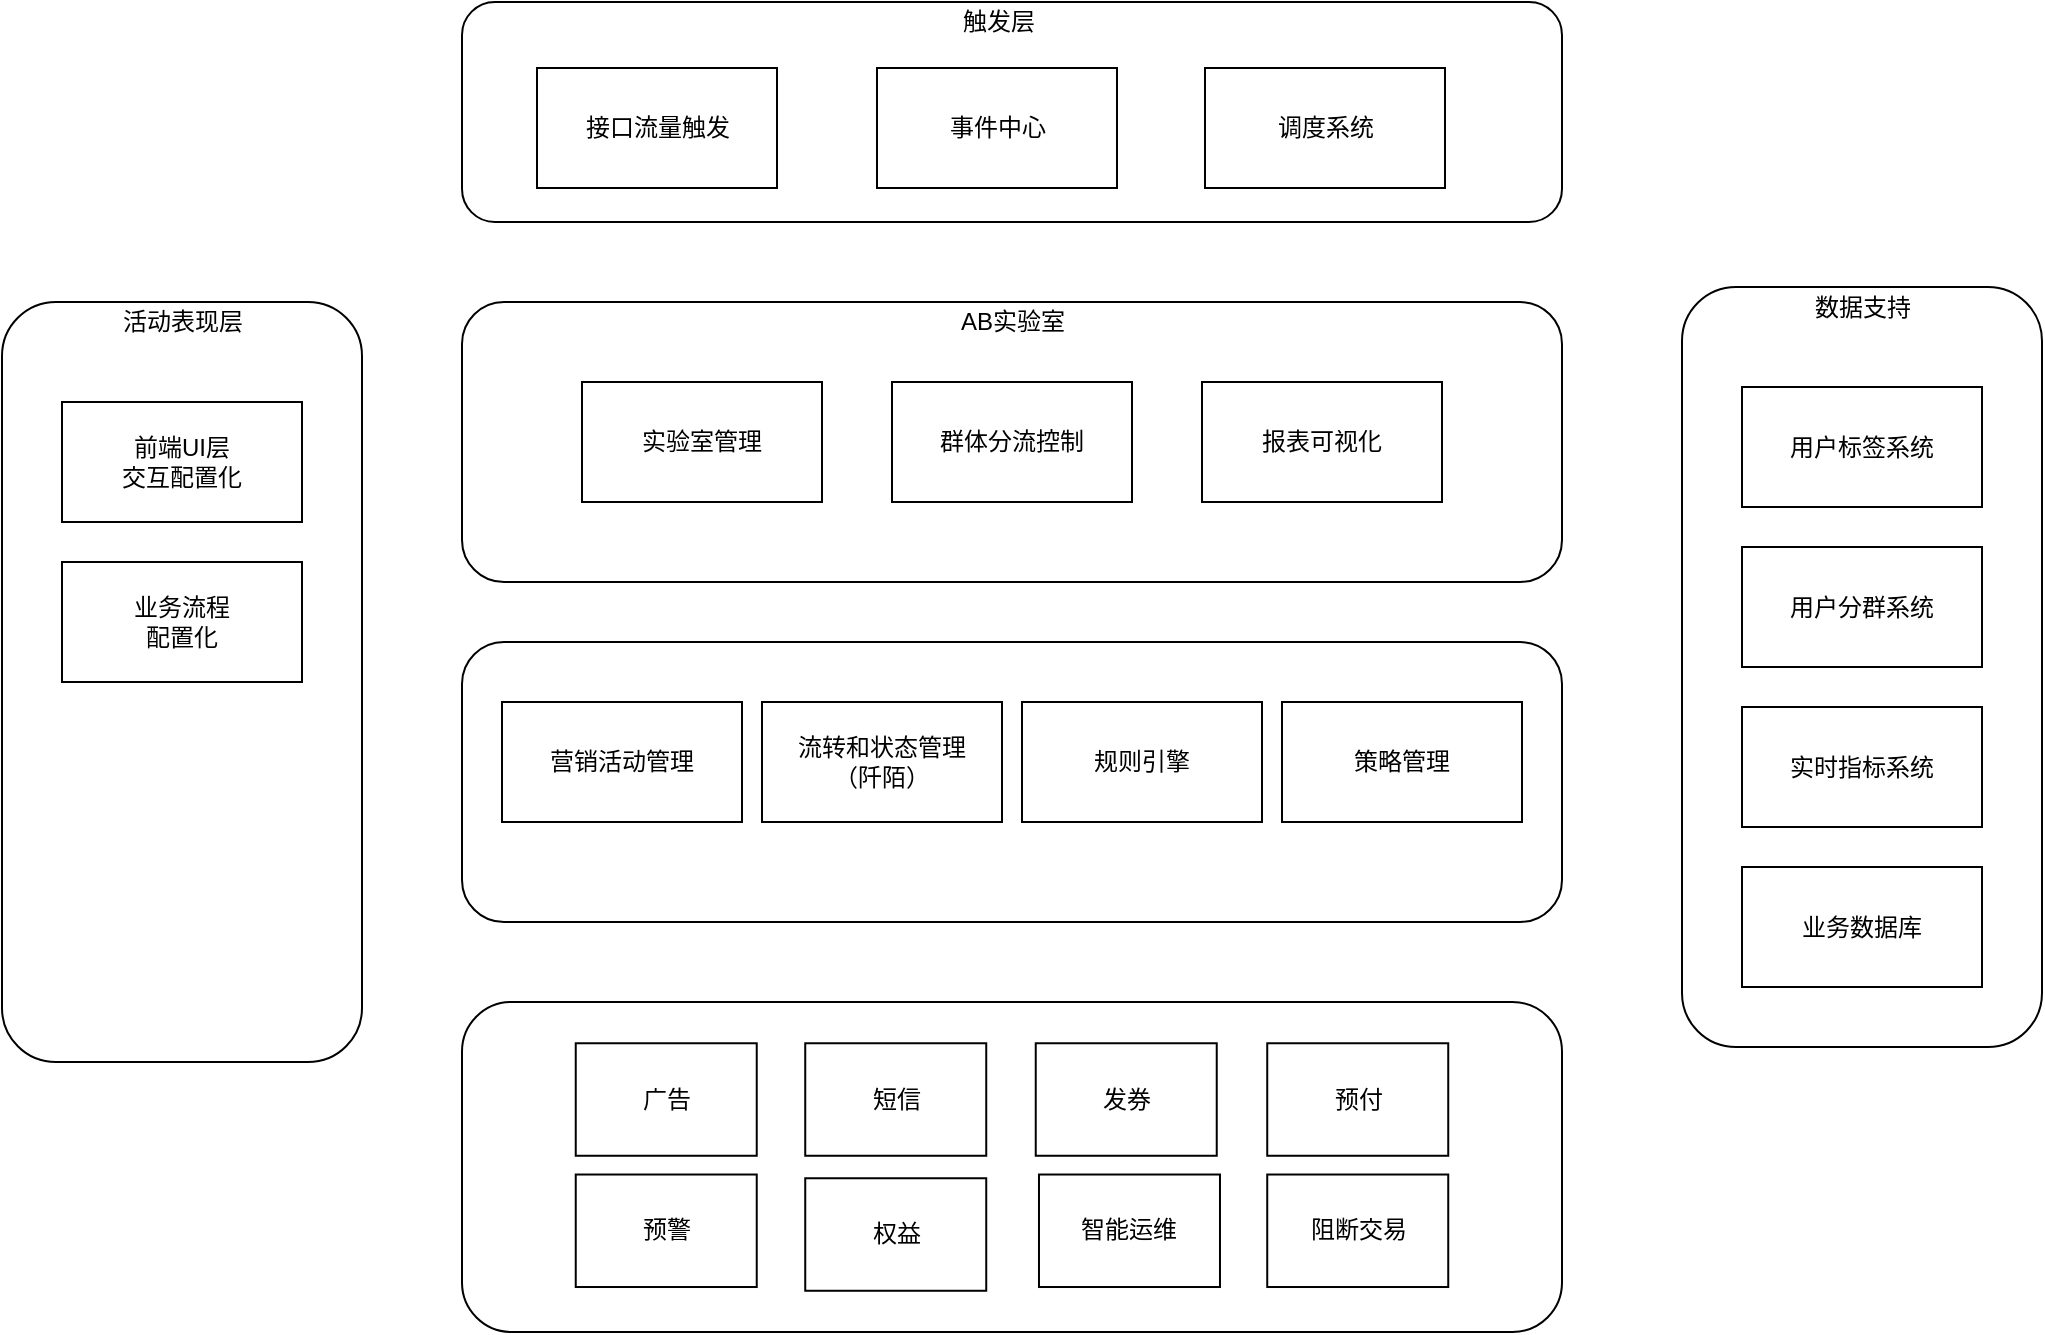 <mxfile version="16.5.5" type="github">
  <diagram id="RmFsYLsExDQatSAV30NK" name="第 1 页">
    <mxGraphModel dx="2133" dy="712" grid="1" gridSize="10" guides="1" tooltips="1" connect="1" arrows="1" fold="1" page="1" pageScale="1" pageWidth="827" pageHeight="1169" math="0" shadow="0">
      <root>
        <mxCell id="0" />
        <mxCell id="1" parent="0" />
        <mxCell id="bcmtBXyTn41cGkJ8xuMt-34" value="" style="rounded=1;whiteSpace=wrap;html=1;" vertex="1" parent="1">
          <mxGeometry x="-140" y="210" width="180" height="380" as="geometry" />
        </mxCell>
        <mxCell id="bcmtBXyTn41cGkJ8xuMt-28" value="" style="rounded=1;whiteSpace=wrap;html=1;" vertex="1" parent="1">
          <mxGeometry x="90" y="210" width="550" height="140" as="geometry" />
        </mxCell>
        <mxCell id="bcmtBXyTn41cGkJ8xuMt-22" value="" style="rounded=1;whiteSpace=wrap;html=1;" vertex="1" parent="1">
          <mxGeometry x="700" y="202.5" width="180" height="380" as="geometry" />
        </mxCell>
        <mxCell id="bcmtBXyTn41cGkJ8xuMt-17" value="" style="rounded=1;whiteSpace=wrap;html=1;" vertex="1" parent="1">
          <mxGeometry x="90" y="60" width="550" height="110" as="geometry" />
        </mxCell>
        <mxCell id="bcmtBXyTn41cGkJ8xuMt-16" value="" style="rounded=1;whiteSpace=wrap;html=1;" vertex="1" parent="1">
          <mxGeometry x="90" y="380" width="550" height="140" as="geometry" />
        </mxCell>
        <mxCell id="bcmtBXyTn41cGkJ8xuMt-1" value="事件中心" style="rounded=0;whiteSpace=wrap;html=1;" vertex="1" parent="1">
          <mxGeometry x="297.5" y="93" width="120" height="60" as="geometry" />
        </mxCell>
        <mxCell id="bcmtBXyTn41cGkJ8xuMt-2" value="调度系统" style="rounded=0;whiteSpace=wrap;html=1;" vertex="1" parent="1">
          <mxGeometry x="461.5" y="93" width="120" height="60" as="geometry" />
        </mxCell>
        <mxCell id="bcmtBXyTn41cGkJ8xuMt-3" value="规则引擎" style="rounded=0;whiteSpace=wrap;html=1;" vertex="1" parent="1">
          <mxGeometry x="370" y="410" width="120" height="60" as="geometry" />
        </mxCell>
        <mxCell id="bcmtBXyTn41cGkJ8xuMt-7" value="实验室管理" style="rounded=0;whiteSpace=wrap;html=1;" vertex="1" parent="1">
          <mxGeometry x="150" y="250" width="120" height="60" as="geometry" />
        </mxCell>
        <mxCell id="bcmtBXyTn41cGkJ8xuMt-9" value="流转和状态管理&lt;br&gt;（阡陌）" style="rounded=0;whiteSpace=wrap;html=1;" vertex="1" parent="1">
          <mxGeometry x="240" y="410" width="120" height="60" as="geometry" />
        </mxCell>
        <mxCell id="bcmtBXyTn41cGkJ8xuMt-8" value="营销活动管理" style="rounded=0;whiteSpace=wrap;html=1;" vertex="1" parent="1">
          <mxGeometry x="110" y="410" width="120" height="60" as="geometry" />
        </mxCell>
        <mxCell id="bcmtBXyTn41cGkJ8xuMt-10" value="用户标签系统" style="rounded=0;whiteSpace=wrap;html=1;" vertex="1" parent="1">
          <mxGeometry x="730" y="252.5" width="120" height="60" as="geometry" />
        </mxCell>
        <mxCell id="bcmtBXyTn41cGkJ8xuMt-11" value="实时指标系统" style="rounded=0;whiteSpace=wrap;html=1;" vertex="1" parent="1">
          <mxGeometry x="730" y="412.5" width="120" height="60" as="geometry" />
        </mxCell>
        <mxCell id="bcmtBXyTn41cGkJ8xuMt-12" value="业务数据库" style="rounded=0;whiteSpace=wrap;html=1;" vertex="1" parent="1">
          <mxGeometry x="730" y="492.5" width="120" height="60" as="geometry" />
        </mxCell>
        <mxCell id="bcmtBXyTn41cGkJ8xuMt-13" value="接口流量触发" style="rounded=0;whiteSpace=wrap;html=1;" vertex="1" parent="1">
          <mxGeometry x="127.5" y="93" width="120" height="60" as="geometry" />
        </mxCell>
        <mxCell id="bcmtBXyTn41cGkJ8xuMt-18" value="" style="rounded=1;whiteSpace=wrap;html=1;" vertex="1" parent="1">
          <mxGeometry x="90" y="560" width="550" height="165" as="geometry" />
        </mxCell>
        <mxCell id="bcmtBXyTn41cGkJ8xuMt-19" value="短信" style="rounded=0;whiteSpace=wrap;html=1;" vertex="1" parent="1">
          <mxGeometry x="261.62" y="580.63" width="90.5" height="56.25" as="geometry" />
        </mxCell>
        <mxCell id="bcmtBXyTn41cGkJ8xuMt-23" value="数据支持" style="text;html=1;align=center;verticalAlign=middle;resizable=0;points=[];autosize=1;strokeColor=none;fillColor=none;" vertex="1" parent="1">
          <mxGeometry x="760" y="202.5" width="60" height="20" as="geometry" />
        </mxCell>
        <mxCell id="bcmtBXyTn41cGkJ8xuMt-24" value="策略管理" style="rounded=0;whiteSpace=wrap;html=1;" vertex="1" parent="1">
          <mxGeometry x="500" y="410" width="120" height="60" as="geometry" />
        </mxCell>
        <mxCell id="bcmtBXyTn41cGkJ8xuMt-25" value="前端UI层&lt;br&gt;交互配置化" style="rounded=0;whiteSpace=wrap;html=1;" vertex="1" parent="1">
          <mxGeometry x="-110" y="260" width="120" height="60" as="geometry" />
        </mxCell>
        <mxCell id="bcmtBXyTn41cGkJ8xuMt-26" value="用户分群系统" style="rounded=0;whiteSpace=wrap;html=1;" vertex="1" parent="1">
          <mxGeometry x="730" y="332.5" width="120" height="60" as="geometry" />
        </mxCell>
        <mxCell id="bcmtBXyTn41cGkJ8xuMt-27" value="业务流程&lt;br&gt;配置化" style="rounded=0;whiteSpace=wrap;html=1;" vertex="1" parent="1">
          <mxGeometry x="-110" y="340" width="120" height="60" as="geometry" />
        </mxCell>
        <mxCell id="bcmtBXyTn41cGkJ8xuMt-29" value="AB实验室" style="text;html=1;align=center;verticalAlign=middle;resizable=0;points=[];autosize=1;strokeColor=none;fillColor=none;" vertex="1" parent="1">
          <mxGeometry x="330" y="210" width="70" height="20" as="geometry" />
        </mxCell>
        <mxCell id="bcmtBXyTn41cGkJ8xuMt-30" value="报表可视化" style="rounded=0;whiteSpace=wrap;html=1;" vertex="1" parent="1">
          <mxGeometry x="460" y="250" width="120" height="60" as="geometry" />
        </mxCell>
        <mxCell id="bcmtBXyTn41cGkJ8xuMt-31" value="群体分流控制" style="rounded=0;whiteSpace=wrap;html=1;" vertex="1" parent="1">
          <mxGeometry x="305" y="250" width="120" height="60" as="geometry" />
        </mxCell>
        <mxCell id="bcmtBXyTn41cGkJ8xuMt-33" value="触发层" style="text;html=1;align=center;verticalAlign=middle;resizable=0;points=[];autosize=1;strokeColor=none;fillColor=none;" vertex="1" parent="1">
          <mxGeometry x="332.5" y="60" width="50" height="20" as="geometry" />
        </mxCell>
        <mxCell id="bcmtBXyTn41cGkJ8xuMt-35" value="活动表现层" style="text;html=1;align=center;verticalAlign=middle;resizable=0;points=[];autosize=1;strokeColor=none;fillColor=none;" vertex="1" parent="1">
          <mxGeometry x="-90" y="210" width="80" height="20" as="geometry" />
        </mxCell>
        <mxCell id="bcmtBXyTn41cGkJ8xuMt-42" value="广告" style="rounded=0;whiteSpace=wrap;html=1;" vertex="1" parent="1">
          <mxGeometry x="146.87" y="580.63" width="90.5" height="56.25" as="geometry" />
        </mxCell>
        <mxCell id="bcmtBXyTn41cGkJ8xuMt-43" value="发券" style="rounded=0;whiteSpace=wrap;html=1;" vertex="1" parent="1">
          <mxGeometry x="376.87" y="580.63" width="90.5" height="56.25" as="geometry" />
        </mxCell>
        <mxCell id="bcmtBXyTn41cGkJ8xuMt-44" value="预付" style="rounded=0;whiteSpace=wrap;html=1;" vertex="1" parent="1">
          <mxGeometry x="492.62" y="580.63" width="90.5" height="56.25" as="geometry" />
        </mxCell>
        <mxCell id="bcmtBXyTn41cGkJ8xuMt-45" value="预警" style="rounded=0;whiteSpace=wrap;html=1;" vertex="1" parent="1">
          <mxGeometry x="146.87" y="646.26" width="90.5" height="56.25" as="geometry" />
        </mxCell>
        <mxCell id="bcmtBXyTn41cGkJ8xuMt-46" value="权益" style="rounded=0;whiteSpace=wrap;html=1;" vertex="1" parent="1">
          <mxGeometry x="261.62" y="648.13" width="90.5" height="56.25" as="geometry" />
        </mxCell>
        <mxCell id="bcmtBXyTn41cGkJ8xuMt-47" value="智能运维" style="rounded=0;whiteSpace=wrap;html=1;" vertex="1" parent="1">
          <mxGeometry x="378.49" y="646.26" width="90.5" height="56.25" as="geometry" />
        </mxCell>
        <mxCell id="bcmtBXyTn41cGkJ8xuMt-48" value="阻断交易" style="rounded=0;whiteSpace=wrap;html=1;" vertex="1" parent="1">
          <mxGeometry x="492.62" y="646.26" width="90.5" height="56.25" as="geometry" />
        </mxCell>
      </root>
    </mxGraphModel>
  </diagram>
</mxfile>
